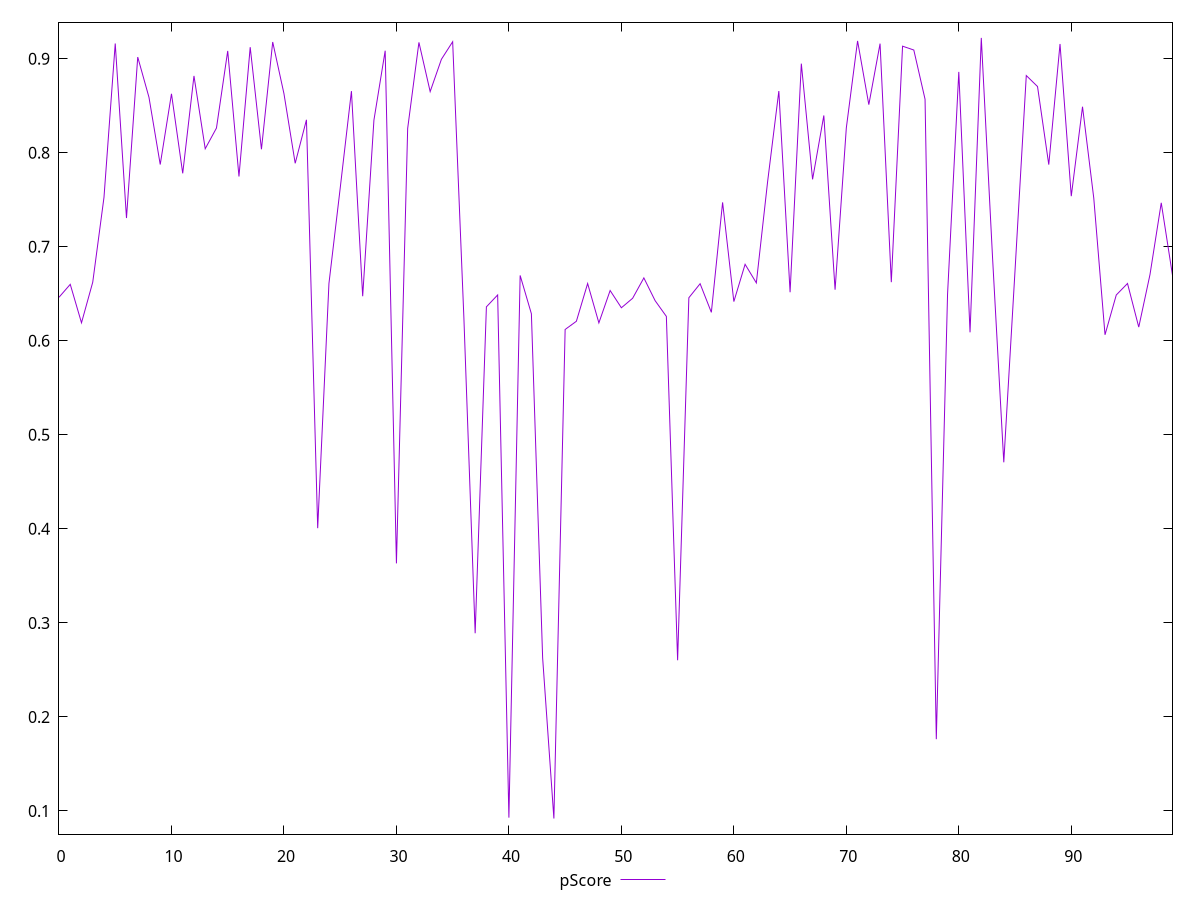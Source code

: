 reset

$pScore <<EOF
0 0.6462856234743615
1 0.6600464695833287
2 0.6191331674100062
3 0.6623239925171822
4 0.7525813643205337
5 0.9162002962052842
6 0.7305377375658022
7 0.9017541740071613
8 0.8589060089279354
9 0.7874687804589856
10 0.8626901913698279
11 0.7780711830734305
12 0.8817145100185446
13 0.8042568350919891
14 0.8262709343032426
15 0.9083000391892235
16 0.7747599474429931
17 0.9122562173386103
18 0.8036532149848249
19 0.9177808710007762
20 0.8628446469119275
21 0.7887634091915565
22 0.8350292386133464
23 0.40074867551934507
24 0.6609525667370003
25 0.7621762536621621
26 0.8655201794142013
27 0.6473989761134344
28 0.8347050033174446
29 0.9085002436000489
30 0.363291117250418
31 0.8258956849346046
32 0.9173632455533116
33 0.8650323929669164
34 0.8993928202966102
35 0.9180595596205314
36 0.6238139268722878
37 0.2889841658433238
38 0.6361253320503144
39 0.6487522190847743
40 0.0928311105113449
41 0.6695335580071279
42 0.628756300751502
43 0.26268105551079707
44 0.09194787213373867
45 0.6120610612180399
46 0.6207712800746761
47 0.6609227222986209
48 0.6190417911382224
49 0.6534777918747235
50 0.6351349153394207
51 0.6452148027839688
52 0.6668775597591241
53 0.642689160561642
54 0.6259354641239969
55 0.2602977499854417
56 0.645786425365299
57 0.6607079724510584
58 0.6302587752133043
59 0.747198106562947
60 0.6417002209852827
61 0.6813557223442843
62 0.6615815081501875
63 0.7690512467218635
64 0.8656264236082176
65 0.6516477016759443
66 0.8947710903783543
67 0.7716886850393472
68 0.8396311931055833
69 0.6543206020888822
70 0.8264026405912579
71 0.9189300340932355
72 0.851139070489736
73 0.9160455655456661
74 0.6623742095604843
75 0.91333661096039
76 0.9092422310426205
77 0.8568905854056063
78 0.17630283891868814
79 0.6493943529384865
80 0.8860012080552738
81 0.6089932270346166
82 0.9221273143871366
83 0.6886902513362096
84 0.47079590139724914
85 0.6748548088948314
86 0.882101132318338
87 0.8704113544271471
88 0.787353878086213
89 0.9156695809509163
90 0.7538105462827926
91 0.848914889896992
92 0.7517691953801937
93 0.6063914190413845
94 0.6487137079291649
95 0.660972290024216
96 0.6145662965235805
97 0.6705206970981383
98 0.7467249184052527
99 0.669602448016545
EOF

set key outside below
set xrange [0:99]
set yrange [0.07534428328867071:0.9387309032322045]
set trange [0.07534428328867071:0.9387309032322045]
set terminal svg size 640, 500 enhanced background rgb 'white'
set output "reprap/first-contentful-paint/samples/pages+cached+noexternal+nomedia+nocss+nojs/pScore/values.svg"

plot $pScore title "pScore" with line

reset
